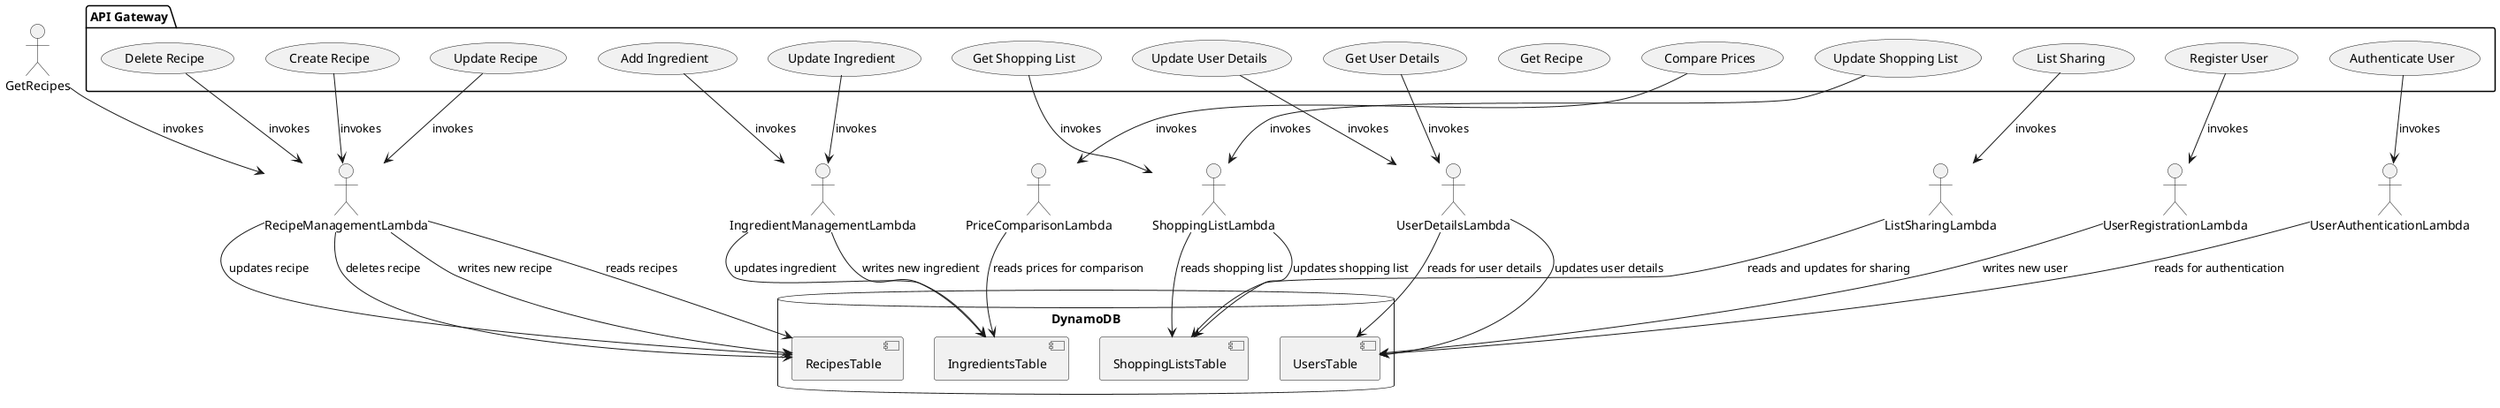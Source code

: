 'API Gateway & Lambda UML diagram
@startuml

' API Gateway and Lambda Functions Integration
package "API Gateway" {
' "/users - POST"
  [Register User] as (RegisterUser)
' "/users/login - POST"
  [Authenticate User] as (AuthenticateUser)
' "/users/{userId} - GET"
  [Get User Details] as (GetUserDetails)
' "/users/{userId} - PUT"
  [Update User Details] as (UpdateUserDetails)
' "/recipe - POST"
  [Create Recipe] as (CreateRecipe)
' "/recipe - GET"
  [Get Recipe] as (GetRecipe)
' "/recipe/{recipeId} - PUT"
  [Update Recipe] as (UpdateRecipe)
' "/recipe/{recipeId} - DELETE"
  [Delete Recipe] as (DeleteRecipe)
' "/ingredients - POST"
  [Add Ingredient] as (AddIngredient)
' "/ingredients/{ingredientId} - PUT"
  [Update Ingredient] as (UpdateIngredient)
' "/shopping-lists/{userId} - GET"
  [Get Shopping List] as (GetShoppingList)
' "/shopping-lists/{userId} - PUT"
  [Update Shopping List] as (UpdateShoppingList)
' "/price-comparison - GET"
  [Compare Prices] as (ComparePrices)
' "/list-sharing/{userId} - GET"
  [List Sharing] as (ListSharing)
}

' DynamoDB Tables
database "DynamoDB" {
    [UsersTable]
    [RecipesTable]
    [IngredientsTable]
    [ShoppingListsTable]
}

' API Gateway to Lambda Functions Integrations
RegisterUser --> UserRegistrationLambda : invokes
AuthenticateUser --> UserAuthenticationLambda : invokes
GetUserDetails --> UserDetailsLambda : invokes
UpdateUserDetails --> UserDetailsLambda : invokes
CreateRecipe --> RecipeManagementLambda : invokes
GetRecipes --> RecipeManagementLambda : invokes
UpdateRecipe --> RecipeManagementLambda : invokes
DeleteRecipe --> RecipeManagementLambda : invokes
AddIngredient --> IngredientManagementLambda : invokes
UpdateIngredient --> IngredientManagementLambda : invokes
GetShoppingList --> ShoppingListLambda : invokes
UpdateShoppingList --> ShoppingListLambda : invokes
ComparePrices --> PriceComparisonLambda : invokes
ListSharing --> ListSharingLambda : invokes

' Lambda Functions to DynamoDB Interactions
' User-related interactions
UserRegistrationLambda --> UsersTable : writes new user
UserAuthenticationLambda --> UsersTable : reads for authentication
UserDetailsLambda --> UsersTable : reads for user details
UserDetailsLambda --> UsersTable : updates user details

' Recipe-related interactions
RecipeManagementLambda --> RecipesTable : writes new recipe
RecipeManagementLambda --> RecipesTable : reads recipes
RecipeManagementLambda --> RecipesTable : updates recipe
RecipeManagementLambda --> RecipesTable : deletes recipe

' Ingredient-related interactions
IngredientManagementLambda --> IngredientsTable : writes new ingredient
IngredientManagementLambda --> IngredientsTable : updates ingredient

' Shopping List interactions
ShoppingListLambda --> ShoppingListsTable : reads shopping list
ShoppingListLambda --> ShoppingListsTable : updates shopping list

' Price Comparison interactions
PriceComparisonLambda --> IngredientsTable : reads prices for comparison

' List Sharing interactions
ListSharingLambda --> ShoppingListsTable : reads and updates for sharing


@enduml
